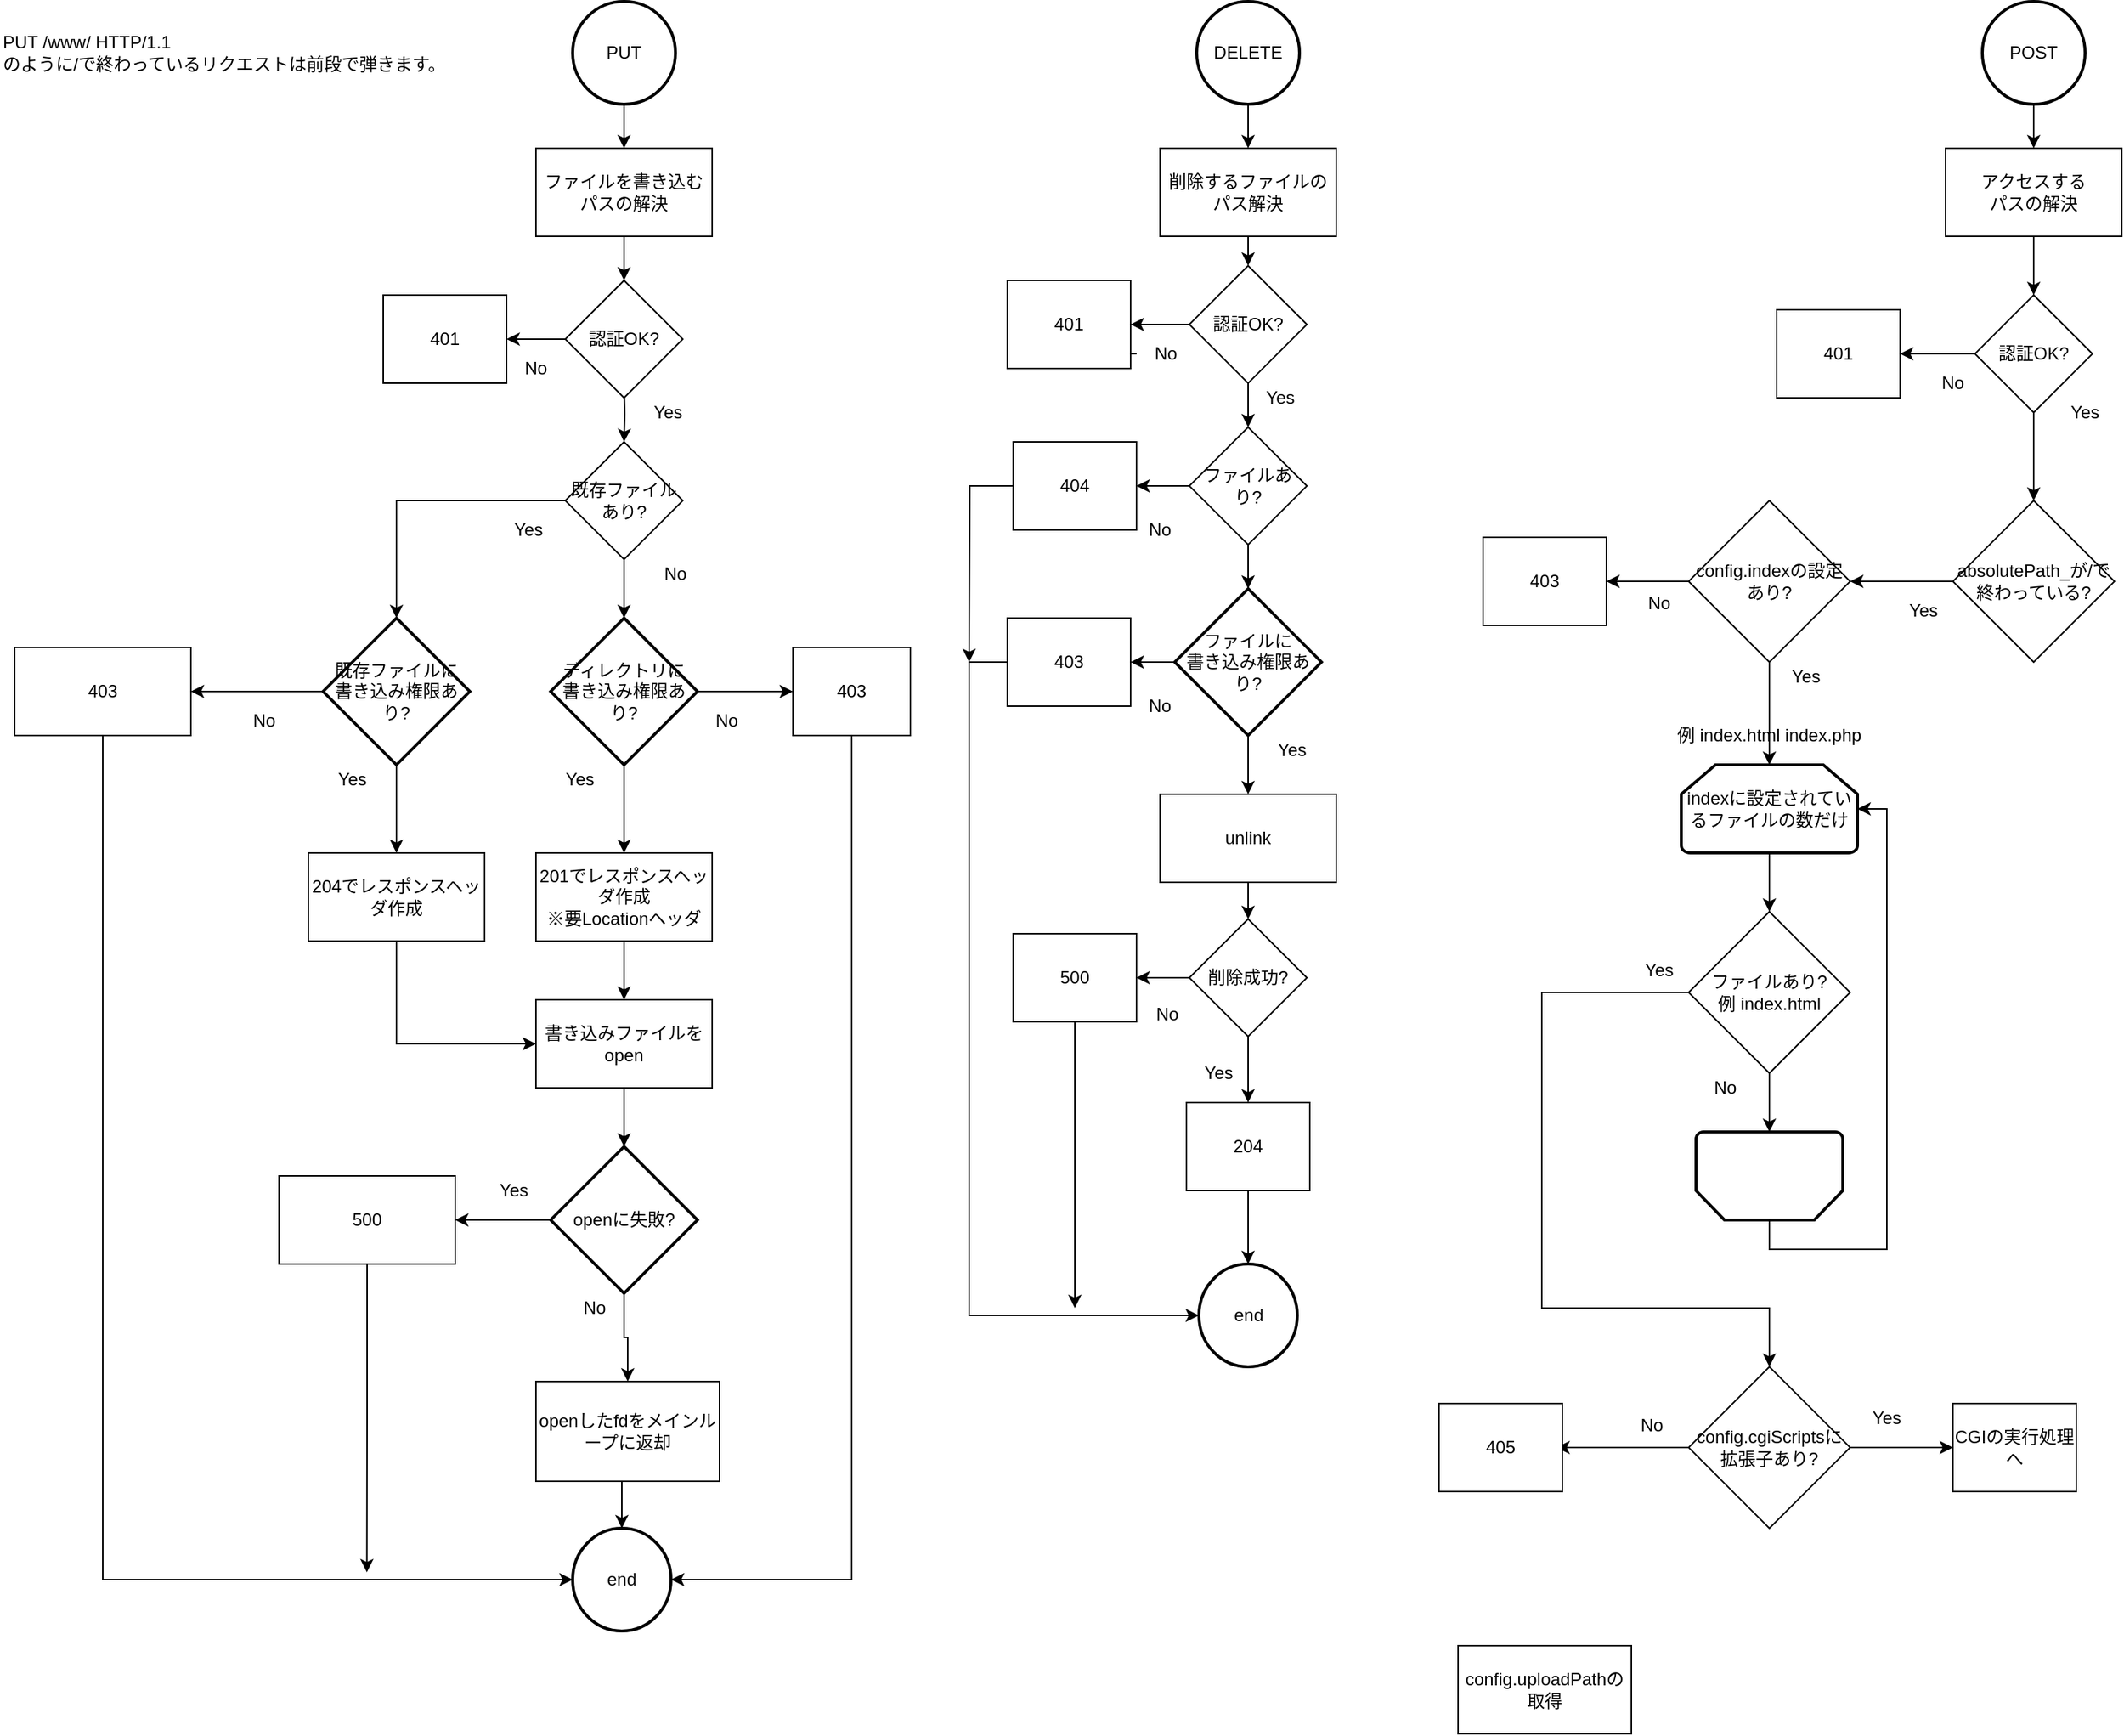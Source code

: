 <mxfile>
    <diagram id="eWRwJyF0dD2BdIuDrHBP" name="ページ1">
        <mxGraphModel dx="534" dy="732" grid="1" gridSize="10" guides="1" tooltips="1" connect="1" arrows="1" fold="1" page="1" pageScale="1" pageWidth="827" pageHeight="1169" math="0" shadow="0">
            <root>
                <mxCell id="0"/>
                <mxCell id="1" parent="0"/>
                <mxCell id="9" style="edgeStyle=orthogonalEdgeStyle;rounded=0;orthogonalLoop=1;jettySize=auto;html=1;exitX=0.5;exitY=1;exitDx=0;exitDy=0;exitPerimeter=0;entryX=0.5;entryY=0;entryDx=0;entryDy=0;" parent="1" source="3" target="4" edge="1">
                    <mxGeometry relative="1" as="geometry"/>
                </mxCell>
                <mxCell id="3" value="PUT" style="strokeWidth=2;html=1;shape=mxgraph.flowchart.start_2;whiteSpace=wrap;" parent="1" vertex="1">
                    <mxGeometry x="1270" y="10" width="70" height="70" as="geometry"/>
                </mxCell>
                <mxCell id="8" style="edgeStyle=orthogonalEdgeStyle;rounded=0;orthogonalLoop=1;jettySize=auto;html=1;exitX=0.5;exitY=1;exitDx=0;exitDy=0;entryX=0.5;entryY=0;entryDx=0;entryDy=0;" parent="1" target="5" edge="1">
                    <mxGeometry relative="1" as="geometry">
                        <mxPoint x="1305" y="270" as="sourcePoint"/>
                    </mxGeometry>
                </mxCell>
                <mxCell id="82" style="edgeStyle=orthogonalEdgeStyle;rounded=0;orthogonalLoop=1;jettySize=auto;html=1;exitX=0.5;exitY=1;exitDx=0;exitDy=0;entryX=0.5;entryY=0;entryDx=0;entryDy=0;" parent="1" source="4" target="81" edge="1">
                    <mxGeometry relative="1" as="geometry"/>
                </mxCell>
                <mxCell id="4" value="ファイルを書き込むパスの解決" style="rounded=0;whiteSpace=wrap;html=1;" parent="1" vertex="1">
                    <mxGeometry x="1245" y="110" width="120" height="60" as="geometry"/>
                </mxCell>
                <mxCell id="7" style="edgeStyle=orthogonalEdgeStyle;rounded=0;orthogonalLoop=1;jettySize=auto;html=1;exitX=0;exitY=0.5;exitDx=0;exitDy=0;" parent="1" source="5" target="6" edge="1">
                    <mxGeometry relative="1" as="geometry"/>
                </mxCell>
                <mxCell id="20" style="edgeStyle=orthogonalEdgeStyle;rounded=0;orthogonalLoop=1;jettySize=auto;html=1;exitX=0.5;exitY=1;exitDx=0;exitDy=0;entryX=0.5;entryY=0;entryDx=0;entryDy=0;" parent="1" source="5" edge="1">
                    <mxGeometry relative="1" as="geometry">
                        <mxPoint x="1305" y="430" as="targetPoint"/>
                    </mxGeometry>
                </mxCell>
                <mxCell id="5" value="既存ファイルあり?" style="rhombus;whiteSpace=wrap;html=1;" parent="1" vertex="1">
                    <mxGeometry x="1265" y="310" width="80" height="80" as="geometry"/>
                </mxCell>
                <mxCell id="13" style="edgeStyle=orthogonalEdgeStyle;rounded=0;orthogonalLoop=1;jettySize=auto;html=1;exitX=0;exitY=0.5;exitDx=0;exitDy=0;exitPerimeter=0;entryX=1;entryY=0.5;entryDx=0;entryDy=0;" parent="1" source="6" target="12" edge="1">
                    <mxGeometry relative="1" as="geometry"/>
                </mxCell>
                <mxCell id="18" style="edgeStyle=orthogonalEdgeStyle;rounded=0;orthogonalLoop=1;jettySize=auto;html=1;exitX=0.5;exitY=1;exitDx=0;exitDy=0;exitPerimeter=0;entryX=0.5;entryY=0;entryDx=0;entryDy=0;" parent="1" source="6" target="16" edge="1">
                    <mxGeometry relative="1" as="geometry"/>
                </mxCell>
                <mxCell id="6" value="既存ファイルに&lt;br&gt;書き込み権限あり?" style="strokeWidth=2;html=1;shape=mxgraph.flowchart.decision;whiteSpace=wrap;" parent="1" vertex="1">
                    <mxGeometry x="1100" y="430" width="100" height="100" as="geometry"/>
                </mxCell>
                <mxCell id="10" value="Yes" style="text;html=1;strokeColor=none;fillColor=none;align=center;verticalAlign=middle;whiteSpace=wrap;rounded=0;" parent="1" vertex="1">
                    <mxGeometry x="1220" y="360" width="40" height="20" as="geometry"/>
                </mxCell>
                <mxCell id="11" value="No" style="text;html=1;strokeColor=none;fillColor=none;align=center;verticalAlign=middle;whiteSpace=wrap;rounded=0;" parent="1" vertex="1">
                    <mxGeometry x="1040" y="490" width="40" height="20" as="geometry"/>
                </mxCell>
                <mxCell id="38" style="edgeStyle=orthogonalEdgeStyle;rounded=0;orthogonalLoop=1;jettySize=auto;html=1;exitX=0.5;exitY=1;exitDx=0;exitDy=0;entryX=0;entryY=0.5;entryDx=0;entryDy=0;entryPerimeter=0;" parent="1" source="12" target="34" edge="1">
                    <mxGeometry relative="1" as="geometry"/>
                </mxCell>
                <mxCell id="12" value="403" style="rounded=0;whiteSpace=wrap;html=1;" parent="1" vertex="1">
                    <mxGeometry x="890" y="450" width="120" height="60" as="geometry"/>
                </mxCell>
                <mxCell id="14" value="Yes" style="text;html=1;strokeColor=none;fillColor=none;align=center;verticalAlign=middle;whiteSpace=wrap;rounded=0;" parent="1" vertex="1">
                    <mxGeometry x="1100" y="530" width="40" height="20" as="geometry"/>
                </mxCell>
                <mxCell id="15" value="No" style="text;html=1;strokeColor=none;fillColor=none;align=center;verticalAlign=middle;whiteSpace=wrap;rounded=0;" parent="1" vertex="1">
                    <mxGeometry x="1320" y="390" width="40" height="20" as="geometry"/>
                </mxCell>
                <mxCell id="31" style="edgeStyle=orthogonalEdgeStyle;rounded=0;orthogonalLoop=1;jettySize=auto;html=1;exitX=0.5;exitY=1;exitDx=0;exitDy=0;entryX=0;entryY=0.5;entryDx=0;entryDy=0;" parent="1" source="16" target="29" edge="1">
                    <mxGeometry relative="1" as="geometry"/>
                </mxCell>
                <mxCell id="16" value="204でレスポンスヘッダ作成" style="rounded=0;whiteSpace=wrap;html=1;" parent="1" vertex="1">
                    <mxGeometry x="1090" y="590" width="120" height="60" as="geometry"/>
                </mxCell>
                <mxCell id="23" style="edgeStyle=orthogonalEdgeStyle;rounded=0;orthogonalLoop=1;jettySize=auto;html=1;exitX=1;exitY=0.5;exitDx=0;exitDy=0;exitPerimeter=0;entryX=0;entryY=0.5;entryDx=0;entryDy=0;" parent="1" source="21" target="22" edge="1">
                    <mxGeometry relative="1" as="geometry"/>
                </mxCell>
                <mxCell id="28" style="edgeStyle=orthogonalEdgeStyle;rounded=0;orthogonalLoop=1;jettySize=auto;html=1;exitX=0.5;exitY=1;exitDx=0;exitDy=0;exitPerimeter=0;entryX=0.5;entryY=0;entryDx=0;entryDy=0;" parent="1" source="21" target="26" edge="1">
                    <mxGeometry relative="1" as="geometry"/>
                </mxCell>
                <mxCell id="21" value="ディレクトリに&lt;br&gt;書き込み権限あり?" style="strokeWidth=2;html=1;shape=mxgraph.flowchart.decision;whiteSpace=wrap;" parent="1" vertex="1">
                    <mxGeometry x="1255" y="430" width="100" height="100" as="geometry"/>
                </mxCell>
                <mxCell id="39" style="edgeStyle=orthogonalEdgeStyle;rounded=0;orthogonalLoop=1;jettySize=auto;html=1;exitX=0.5;exitY=1;exitDx=0;exitDy=0;entryX=1;entryY=0.5;entryDx=0;entryDy=0;entryPerimeter=0;" parent="1" source="22" target="34" edge="1">
                    <mxGeometry relative="1" as="geometry"/>
                </mxCell>
                <mxCell id="22" value="403" style="rounded=0;whiteSpace=wrap;html=1;" parent="1" vertex="1">
                    <mxGeometry x="1420" y="450" width="80" height="60" as="geometry"/>
                </mxCell>
                <mxCell id="24" value="No" style="text;html=1;strokeColor=none;fillColor=none;align=center;verticalAlign=middle;whiteSpace=wrap;rounded=0;" parent="1" vertex="1">
                    <mxGeometry x="1355" y="490" width="40" height="20" as="geometry"/>
                </mxCell>
                <mxCell id="25" value="Yes" style="text;html=1;strokeColor=none;fillColor=none;align=center;verticalAlign=middle;whiteSpace=wrap;rounded=0;" parent="1" vertex="1">
                    <mxGeometry x="1255" y="530" width="40" height="20" as="geometry"/>
                </mxCell>
                <mxCell id="30" style="edgeStyle=orthogonalEdgeStyle;rounded=0;orthogonalLoop=1;jettySize=auto;html=1;exitX=0.5;exitY=1;exitDx=0;exitDy=0;entryX=0.5;entryY=0;entryDx=0;entryDy=0;" parent="1" source="26" target="29" edge="1">
                    <mxGeometry relative="1" as="geometry"/>
                </mxCell>
                <mxCell id="26" value="201でレスポンスヘッダ作成&lt;br&gt;※要Locationヘッダ" style="rounded=0;whiteSpace=wrap;html=1;" parent="1" vertex="1">
                    <mxGeometry x="1245" y="590" width="120" height="60" as="geometry"/>
                </mxCell>
                <mxCell id="41" style="edgeStyle=orthogonalEdgeStyle;rounded=0;orthogonalLoop=1;jettySize=auto;html=1;exitX=0.5;exitY=1;exitDx=0;exitDy=0;entryX=0.5;entryY=0;entryDx=0;entryDy=0;entryPerimeter=0;" parent="1" source="29" target="40" edge="1">
                    <mxGeometry relative="1" as="geometry"/>
                </mxCell>
                <mxCell id="29" value="書き込みファイルをopen" style="rounded=0;whiteSpace=wrap;html=1;" parent="1" vertex="1">
                    <mxGeometry x="1245" y="690" width="120" height="60" as="geometry"/>
                </mxCell>
                <mxCell id="37" style="edgeStyle=orthogonalEdgeStyle;rounded=0;orthogonalLoop=1;jettySize=auto;html=1;exitX=0.5;exitY=1;exitDx=0;exitDy=0;entryX=0.5;entryY=0;entryDx=0;entryDy=0;entryPerimeter=0;" parent="1" source="32" target="34" edge="1">
                    <mxGeometry relative="1" as="geometry"/>
                </mxCell>
                <mxCell id="32" value="openしたfdをメインループに返却" style="rounded=0;whiteSpace=wrap;html=1;" parent="1" vertex="1">
                    <mxGeometry x="1245" y="950" width="125" height="68" as="geometry"/>
                </mxCell>
                <mxCell id="34" value="end" style="strokeWidth=2;html=1;shape=mxgraph.flowchart.start_2;whiteSpace=wrap;" parent="1" vertex="1">
                    <mxGeometry x="1270" y="1050" width="67" height="70" as="geometry"/>
                </mxCell>
                <mxCell id="44" style="edgeStyle=orthogonalEdgeStyle;rounded=0;orthogonalLoop=1;jettySize=auto;html=1;exitX=0;exitY=0.5;exitDx=0;exitDy=0;exitPerimeter=0;entryX=1;entryY=0.5;entryDx=0;entryDy=0;" parent="1" source="40" target="43" edge="1">
                    <mxGeometry relative="1" as="geometry"/>
                </mxCell>
                <mxCell id="46" style="edgeStyle=orthogonalEdgeStyle;rounded=0;orthogonalLoop=1;jettySize=auto;html=1;exitX=0.5;exitY=1;exitDx=0;exitDy=0;exitPerimeter=0;entryX=0.5;entryY=0;entryDx=0;entryDy=0;" parent="1" source="40" target="32" edge="1">
                    <mxGeometry relative="1" as="geometry"/>
                </mxCell>
                <mxCell id="40" value="openに失敗?" style="strokeWidth=2;html=1;shape=mxgraph.flowchart.decision;whiteSpace=wrap;" parent="1" vertex="1">
                    <mxGeometry x="1255" y="790" width="100" height="100" as="geometry"/>
                </mxCell>
                <mxCell id="42" value="Yes" style="text;html=1;strokeColor=none;fillColor=none;align=center;verticalAlign=middle;whiteSpace=wrap;rounded=0;" parent="1" vertex="1">
                    <mxGeometry x="1210" y="810" width="40" height="20" as="geometry"/>
                </mxCell>
                <mxCell id="45" style="edgeStyle=orthogonalEdgeStyle;rounded=0;orthogonalLoop=1;jettySize=auto;html=1;exitX=0.5;exitY=1;exitDx=0;exitDy=0;" parent="1" source="43" edge="1">
                    <mxGeometry relative="1" as="geometry">
                        <mxPoint x="1129.833" y="1080" as="targetPoint"/>
                    </mxGeometry>
                </mxCell>
                <mxCell id="43" value="500" style="rounded=0;whiteSpace=wrap;html=1;" parent="1" vertex="1">
                    <mxGeometry x="1070" y="810" width="120" height="60" as="geometry"/>
                </mxCell>
                <mxCell id="47" value="No" style="text;html=1;strokeColor=none;fillColor=none;align=center;verticalAlign=middle;whiteSpace=wrap;rounded=0;" parent="1" vertex="1">
                    <mxGeometry x="1265" y="890" width="40" height="20" as="geometry"/>
                </mxCell>
                <mxCell id="48" value="PUT /www/ HTTP/1.1&lt;br&gt;のように/で終わっているリクエストは前段で弾きます。" style="text;html=1;strokeColor=none;fillColor=none;align=left;verticalAlign=middle;whiteSpace=wrap;rounded=0;" parent="1" vertex="1">
                    <mxGeometry x="880" y="10" width="320" height="70" as="geometry"/>
                </mxCell>
                <mxCell id="51" style="edgeStyle=orthogonalEdgeStyle;rounded=0;orthogonalLoop=1;jettySize=auto;html=1;exitX=0.5;exitY=1;exitDx=0;exitDy=0;exitPerimeter=0;entryX=0.5;entryY=0;entryDx=0;entryDy=0;" parent="1" source="49" target="50" edge="1">
                    <mxGeometry relative="1" as="geometry"/>
                </mxCell>
                <mxCell id="49" value="DELETE" style="strokeWidth=2;html=1;shape=mxgraph.flowchart.start_2;whiteSpace=wrap;" parent="1" vertex="1">
                    <mxGeometry x="1695" y="10" width="70" height="70" as="geometry"/>
                </mxCell>
                <mxCell id="56" style="edgeStyle=orthogonalEdgeStyle;rounded=0;orthogonalLoop=1;jettySize=auto;html=1;exitX=0.5;exitY=1;exitDx=0;exitDy=0;entryX=0.5;entryY=0;entryDx=0;entryDy=0;" parent="1" target="52" edge="1">
                    <mxGeometry relative="1" as="geometry">
                        <mxPoint x="1730" y="270" as="sourcePoint"/>
                    </mxGeometry>
                </mxCell>
                <mxCell id="86" style="edgeStyle=orthogonalEdgeStyle;rounded=0;orthogonalLoop=1;jettySize=auto;html=1;exitX=0.5;exitY=1;exitDx=0;exitDy=0;entryX=0.5;entryY=0;entryDx=0;entryDy=0;" parent="1" source="50" target="84" edge="1">
                    <mxGeometry relative="1" as="geometry"/>
                </mxCell>
                <mxCell id="50" value="削除するファイルのパス解決" style="rounded=0;whiteSpace=wrap;html=1;" parent="1" vertex="1">
                    <mxGeometry x="1670" y="110" width="120" height="60" as="geometry"/>
                </mxCell>
                <mxCell id="55" style="edgeStyle=orthogonalEdgeStyle;rounded=0;orthogonalLoop=1;jettySize=auto;html=1;exitX=0;exitY=0.5;exitDx=0;exitDy=0;entryX=1;entryY=0.5;entryDx=0;entryDy=0;" parent="1" source="52" target="54" edge="1">
                    <mxGeometry relative="1" as="geometry"/>
                </mxCell>
                <mxCell id="61" style="edgeStyle=orthogonalEdgeStyle;rounded=0;orthogonalLoop=1;jettySize=auto;html=1;exitX=0.5;exitY=1;exitDx=0;exitDy=0;entryX=0.5;entryY=0;entryDx=0;entryDy=0;entryPerimeter=0;" parent="1" source="52" target="57" edge="1">
                    <mxGeometry relative="1" as="geometry"/>
                </mxCell>
                <mxCell id="52" value="ファイルあり?" style="rhombus;whiteSpace=wrap;html=1;" parent="1" vertex="1">
                    <mxGeometry x="1690" y="300" width="80" height="80" as="geometry"/>
                </mxCell>
                <mxCell id="53" value="No" style="text;html=1;strokeColor=none;fillColor=none;align=center;verticalAlign=middle;whiteSpace=wrap;rounded=0;" parent="1" vertex="1">
                    <mxGeometry x="1650" y="360" width="40" height="20" as="geometry"/>
                </mxCell>
                <mxCell id="80" style="edgeStyle=orthogonalEdgeStyle;rounded=0;orthogonalLoop=1;jettySize=auto;html=1;exitX=0;exitY=0.5;exitDx=0;exitDy=0;" parent="1" source="54" edge="1">
                    <mxGeometry relative="1" as="geometry">
                        <mxPoint x="1540" y="460" as="targetPoint"/>
                    </mxGeometry>
                </mxCell>
                <mxCell id="54" value="404" style="rounded=0;whiteSpace=wrap;html=1;" parent="1" vertex="1">
                    <mxGeometry x="1570" y="310" width="84" height="60" as="geometry"/>
                </mxCell>
                <mxCell id="60" style="edgeStyle=orthogonalEdgeStyle;rounded=0;orthogonalLoop=1;jettySize=auto;html=1;exitX=0;exitY=0.5;exitDx=0;exitDy=0;exitPerimeter=0;entryX=1;entryY=0.5;entryDx=0;entryDy=0;" parent="1" source="57" target="59" edge="1">
                    <mxGeometry relative="1" as="geometry"/>
                </mxCell>
                <mxCell id="63" style="edgeStyle=orthogonalEdgeStyle;rounded=0;orthogonalLoop=1;jettySize=auto;html=1;exitX=0.5;exitY=1;exitDx=0;exitDy=0;exitPerimeter=0;entryX=0.5;entryY=0;entryDx=0;entryDy=0;" parent="1" source="57" target="62" edge="1">
                    <mxGeometry relative="1" as="geometry"/>
                </mxCell>
                <mxCell id="57" value="ファイルに&lt;br&gt;書き込み権限あり?" style="strokeWidth=2;html=1;shape=mxgraph.flowchart.decision;whiteSpace=wrap;" parent="1" vertex="1">
                    <mxGeometry x="1680" y="410" width="100" height="100" as="geometry"/>
                </mxCell>
                <mxCell id="58" value="No" style="text;html=1;strokeColor=none;fillColor=none;align=center;verticalAlign=middle;whiteSpace=wrap;rounded=0;" parent="1" vertex="1">
                    <mxGeometry x="1650" y="480" width="40" height="20" as="geometry"/>
                </mxCell>
                <mxCell id="77" style="edgeStyle=orthogonalEdgeStyle;rounded=0;orthogonalLoop=1;jettySize=auto;html=1;exitX=0;exitY=0.5;exitDx=0;exitDy=0;entryX=0;entryY=0.5;entryDx=0;entryDy=0;entryPerimeter=0;" parent="1" source="59" target="76" edge="1">
                    <mxGeometry relative="1" as="geometry">
                        <Array as="points">
                            <mxPoint x="1540" y="460"/>
                            <mxPoint x="1540" y="905"/>
                        </Array>
                    </mxGeometry>
                </mxCell>
                <mxCell id="59" value="403" style="rounded=0;whiteSpace=wrap;html=1;" parent="1" vertex="1">
                    <mxGeometry x="1566" y="430" width="84" height="60" as="geometry"/>
                </mxCell>
                <mxCell id="71" style="edgeStyle=orthogonalEdgeStyle;rounded=0;orthogonalLoop=1;jettySize=auto;html=1;exitX=0.5;exitY=1;exitDx=0;exitDy=0;entryX=0.5;entryY=0;entryDx=0;entryDy=0;" parent="1" source="62" target="64" edge="1">
                    <mxGeometry relative="1" as="geometry"/>
                </mxCell>
                <mxCell id="62" value="unlink" style="rounded=0;whiteSpace=wrap;html=1;" parent="1" vertex="1">
                    <mxGeometry x="1670" y="550" width="120" height="60" as="geometry"/>
                </mxCell>
                <mxCell id="73" style="edgeStyle=orthogonalEdgeStyle;rounded=0;orthogonalLoop=1;jettySize=auto;html=1;exitX=0.5;exitY=1;exitDx=0;exitDy=0;entryX=0.5;entryY=0;entryDx=0;entryDy=0;" parent="1" source="64" target="72" edge="1">
                    <mxGeometry relative="1" as="geometry"/>
                </mxCell>
                <mxCell id="75" style="edgeStyle=orthogonalEdgeStyle;rounded=0;orthogonalLoop=1;jettySize=auto;html=1;exitX=0;exitY=0.5;exitDx=0;exitDy=0;entryX=1;entryY=0.5;entryDx=0;entryDy=0;" parent="1" source="64" target="67" edge="1">
                    <mxGeometry relative="1" as="geometry"/>
                </mxCell>
                <mxCell id="64" value="削除成功?" style="rhombus;whiteSpace=wrap;html=1;" parent="1" vertex="1">
                    <mxGeometry x="1690" y="635" width="80" height="80" as="geometry"/>
                </mxCell>
                <mxCell id="65" value="Yes" style="text;html=1;strokeColor=none;fillColor=none;align=center;verticalAlign=middle;whiteSpace=wrap;rounded=0;" parent="1" vertex="1">
                    <mxGeometry x="1690" y="730" width="40" height="20" as="geometry"/>
                </mxCell>
                <mxCell id="66" value="No" style="text;html=1;strokeColor=none;fillColor=none;align=center;verticalAlign=middle;whiteSpace=wrap;rounded=0;" parent="1" vertex="1">
                    <mxGeometry x="1655" y="690" width="40" height="20" as="geometry"/>
                </mxCell>
                <mxCell id="78" style="edgeStyle=orthogonalEdgeStyle;rounded=0;orthogonalLoop=1;jettySize=auto;html=1;exitX=0.5;exitY=1;exitDx=0;exitDy=0;" parent="1" source="67" edge="1">
                    <mxGeometry relative="1" as="geometry">
                        <mxPoint x="1612" y="900" as="targetPoint"/>
                    </mxGeometry>
                </mxCell>
                <mxCell id="67" value="500" style="rounded=0;whiteSpace=wrap;html=1;" parent="1" vertex="1">
                    <mxGeometry x="1570" y="645" width="84" height="60" as="geometry"/>
                </mxCell>
                <mxCell id="79" style="edgeStyle=orthogonalEdgeStyle;rounded=0;orthogonalLoop=1;jettySize=auto;html=1;exitX=0.5;exitY=1;exitDx=0;exitDy=0;entryX=0.5;entryY=0;entryDx=0;entryDy=0;entryPerimeter=0;" parent="1" source="72" target="76" edge="1">
                    <mxGeometry relative="1" as="geometry"/>
                </mxCell>
                <mxCell id="72" value="204" style="rounded=0;whiteSpace=wrap;html=1;" parent="1" vertex="1">
                    <mxGeometry x="1688" y="760" width="84" height="60" as="geometry"/>
                </mxCell>
                <mxCell id="76" value="end" style="strokeWidth=2;html=1;shape=mxgraph.flowchart.start_2;whiteSpace=wrap;" parent="1" vertex="1">
                    <mxGeometry x="1696.5" y="870" width="67" height="70" as="geometry"/>
                </mxCell>
                <mxCell id="93" style="edgeStyle=orthogonalEdgeStyle;rounded=0;orthogonalLoop=1;jettySize=auto;html=1;exitX=0;exitY=0.5;exitDx=0;exitDy=0;entryX=1;entryY=0.5;entryDx=0;entryDy=0;" parent="1" source="81" target="92" edge="1">
                    <mxGeometry relative="1" as="geometry"/>
                </mxCell>
                <mxCell id="81" value="認証OK?" style="rhombus;whiteSpace=wrap;html=1;" parent="1" vertex="1">
                    <mxGeometry x="1265" y="200" width="80" height="80" as="geometry"/>
                </mxCell>
                <mxCell id="83" value="Yes" style="text;html=1;strokeColor=none;fillColor=none;align=center;verticalAlign=middle;whiteSpace=wrap;rounded=0;" parent="1" vertex="1">
                    <mxGeometry x="1315" y="280" width="40" height="20" as="geometry"/>
                </mxCell>
                <mxCell id="91" style="edgeStyle=orthogonalEdgeStyle;rounded=0;orthogonalLoop=1;jettySize=auto;html=1;exitX=0;exitY=0.5;exitDx=0;exitDy=0;entryX=1;entryY=0.5;entryDx=0;entryDy=0;" parent="1" source="84" target="90" edge="1">
                    <mxGeometry relative="1" as="geometry"/>
                </mxCell>
                <mxCell id="84" value="認証OK?" style="rhombus;whiteSpace=wrap;html=1;" parent="1" vertex="1">
                    <mxGeometry x="1690" y="190" width="80" height="80" as="geometry"/>
                </mxCell>
                <mxCell id="87" value="Yes" style="text;html=1;strokeColor=none;fillColor=none;align=center;verticalAlign=middle;whiteSpace=wrap;rounded=0;" parent="1" vertex="1">
                    <mxGeometry x="1732" y="270" width="40" height="20" as="geometry"/>
                </mxCell>
                <mxCell id="88" value="No" style="text;html=1;strokeColor=none;fillColor=none;align=center;verticalAlign=middle;whiteSpace=wrap;rounded=0;" parent="1" vertex="1">
                    <mxGeometry x="1225" y="250" width="40" height="20" as="geometry"/>
                </mxCell>
                <mxCell id="107" value="" style="edgeStyle=orthogonalEdgeStyle;rounded=0;orthogonalLoop=1;jettySize=auto;html=1;" edge="1" parent="1" source="89" target="90">
                    <mxGeometry relative="1" as="geometry"/>
                </mxCell>
                <mxCell id="89" value="No" style="text;html=1;strokeColor=none;fillColor=none;align=center;verticalAlign=middle;whiteSpace=wrap;rounded=0;" parent="1" vertex="1">
                    <mxGeometry x="1654" y="240" width="40" height="20" as="geometry"/>
                </mxCell>
                <mxCell id="90" value="401" style="rounded=0;whiteSpace=wrap;html=1;" parent="1" vertex="1">
                    <mxGeometry x="1566" y="200" width="84" height="60" as="geometry"/>
                </mxCell>
                <mxCell id="92" value="401" style="rounded=0;whiteSpace=wrap;html=1;" parent="1" vertex="1">
                    <mxGeometry x="1141" y="210" width="84" height="60" as="geometry"/>
                </mxCell>
                <mxCell id="97" style="edgeStyle=orthogonalEdgeStyle;rounded=0;orthogonalLoop=1;jettySize=auto;html=1;exitX=0.5;exitY=1;exitDx=0;exitDy=0;exitPerimeter=0;" edge="1" parent="1" source="94">
                    <mxGeometry relative="1" as="geometry">
                        <mxPoint x="2265" y="110" as="targetPoint"/>
                    </mxGeometry>
                </mxCell>
                <mxCell id="94" value="POST" style="strokeWidth=2;html=1;shape=mxgraph.flowchart.start_2;whiteSpace=wrap;" vertex="1" parent="1">
                    <mxGeometry x="2230" y="10" width="70" height="70" as="geometry"/>
                </mxCell>
                <mxCell id="115" style="edgeStyle=orthogonalEdgeStyle;rounded=0;orthogonalLoop=1;jettySize=auto;html=1;exitX=0;exitY=0.5;exitDx=0;exitDy=0;entryX=1;entryY=0.5;entryDx=0;entryDy=0;" edge="1" parent="1" source="96" target="113">
                    <mxGeometry relative="1" as="geometry"/>
                </mxCell>
                <mxCell id="96" value="absolutePath_が/で終わっている?" style="rhombus;whiteSpace=wrap;html=1;" vertex="1" parent="1">
                    <mxGeometry x="2210" y="350" width="110" height="110" as="geometry"/>
                </mxCell>
                <mxCell id="98" value="Yes" style="text;html=1;strokeColor=none;fillColor=none;align=center;verticalAlign=middle;whiteSpace=wrap;rounded=0;" vertex="1" parent="1">
                    <mxGeometry x="2170" y="415" width="40" height="20" as="geometry"/>
                </mxCell>
                <mxCell id="100" value="config.uploadPathの取得" style="rounded=0;whiteSpace=wrap;html=1;" vertex="1" parent="1">
                    <mxGeometry x="1873" y="1130" width="118" height="60" as="geometry"/>
                </mxCell>
                <mxCell id="104" style="edgeStyle=orthogonalEdgeStyle;rounded=0;orthogonalLoop=1;jettySize=auto;html=1;exitX=0.5;exitY=1;exitDx=0;exitDy=0;entryX=0.5;entryY=0;entryDx=0;entryDy=0;" edge="1" parent="1" source="102" target="103">
                    <mxGeometry relative="1" as="geometry"/>
                </mxCell>
                <mxCell id="102" value="アクセスする&lt;br&gt;パスの解決" style="rounded=0;whiteSpace=wrap;html=1;" vertex="1" parent="1">
                    <mxGeometry x="2205" y="110" width="120" height="60" as="geometry"/>
                </mxCell>
                <mxCell id="109" style="edgeStyle=orthogonalEdgeStyle;rounded=0;orthogonalLoop=1;jettySize=auto;html=1;exitX=0;exitY=0.5;exitDx=0;exitDy=0;entryX=1;entryY=0.5;entryDx=0;entryDy=0;" edge="1" parent="1" source="103" target="108">
                    <mxGeometry relative="1" as="geometry"/>
                </mxCell>
                <mxCell id="110" style="edgeStyle=orthogonalEdgeStyle;rounded=0;orthogonalLoop=1;jettySize=auto;html=1;exitX=0.5;exitY=1;exitDx=0;exitDy=0;entryX=0.5;entryY=0;entryDx=0;entryDy=0;" edge="1" parent="1" source="103" target="96">
                    <mxGeometry relative="1" as="geometry"/>
                </mxCell>
                <mxCell id="103" value="認証OK?" style="rhombus;whiteSpace=wrap;html=1;" vertex="1" parent="1">
                    <mxGeometry x="2225" y="210" width="80" height="80" as="geometry"/>
                </mxCell>
                <mxCell id="105" value="Yes" style="text;html=1;strokeColor=none;fillColor=none;align=center;verticalAlign=middle;whiteSpace=wrap;rounded=0;" vertex="1" parent="1">
                    <mxGeometry x="2280" y="280" width="40" height="20" as="geometry"/>
                </mxCell>
                <mxCell id="106" value="No" style="text;html=1;strokeColor=none;fillColor=none;align=center;verticalAlign=middle;whiteSpace=wrap;rounded=0;" vertex="1" parent="1">
                    <mxGeometry x="2190" y="260" width="40" height="20" as="geometry"/>
                </mxCell>
                <mxCell id="108" value="401" style="rounded=0;whiteSpace=wrap;html=1;" vertex="1" parent="1">
                    <mxGeometry x="2090" y="220" width="84" height="60" as="geometry"/>
                </mxCell>
                <mxCell id="128" style="edgeStyle=orthogonalEdgeStyle;rounded=0;orthogonalLoop=1;jettySize=auto;html=1;exitX=0;exitY=0.5;exitDx=0;exitDy=0;entryX=0.5;entryY=0;entryDx=0;entryDy=0;" edge="1" parent="1" source="111" target="129">
                    <mxGeometry relative="1" as="geometry">
                        <Array as="points">
                            <mxPoint x="1930" y="685"/>
                            <mxPoint x="1930" y="900"/>
                            <mxPoint x="2085" y="900"/>
                        </Array>
                    </mxGeometry>
                </mxCell>
                <mxCell id="139" style="edgeStyle=orthogonalEdgeStyle;rounded=0;orthogonalLoop=1;jettySize=auto;html=1;exitX=0.5;exitY=1;exitDx=0;exitDy=0;entryX=0.5;entryY=1;entryDx=0;entryDy=0;entryPerimeter=0;" edge="1" parent="1" source="111" target="138">
                    <mxGeometry relative="1" as="geometry"/>
                </mxCell>
                <mxCell id="111" value="ファイルあり?&lt;br&gt;例 index.html" style="rhombus;whiteSpace=wrap;html=1;" vertex="1" parent="1">
                    <mxGeometry x="2030" y="630" width="110" height="110" as="geometry"/>
                </mxCell>
                <mxCell id="119" style="edgeStyle=orthogonalEdgeStyle;rounded=0;orthogonalLoop=1;jettySize=auto;html=1;exitX=0;exitY=0.5;exitDx=0;exitDy=0;entryX=1;entryY=0.5;entryDx=0;entryDy=0;" edge="1" parent="1" source="113" target="116">
                    <mxGeometry relative="1" as="geometry"/>
                </mxCell>
                <mxCell id="123" style="edgeStyle=orthogonalEdgeStyle;rounded=0;orthogonalLoop=1;jettySize=auto;html=1;exitX=0.5;exitY=1;exitDx=0;exitDy=0;" edge="1" parent="1" source="113">
                    <mxGeometry relative="1" as="geometry">
                        <mxPoint x="2085" y="530" as="targetPoint"/>
                    </mxGeometry>
                </mxCell>
                <mxCell id="113" value="config.indexの設定あり?" style="rhombus;whiteSpace=wrap;html=1;" vertex="1" parent="1">
                    <mxGeometry x="2030" y="350" width="110" height="110" as="geometry"/>
                </mxCell>
                <mxCell id="116" value="403" style="rounded=0;whiteSpace=wrap;html=1;" vertex="1" parent="1">
                    <mxGeometry x="1890" y="375" width="84" height="60" as="geometry"/>
                </mxCell>
                <mxCell id="118" value="No" style="text;html=1;strokeColor=none;fillColor=none;align=center;verticalAlign=middle;whiteSpace=wrap;rounded=0;" vertex="1" parent="1">
                    <mxGeometry x="1990" y="410" width="40" height="20" as="geometry"/>
                </mxCell>
                <mxCell id="121" value="Yes" style="text;html=1;strokeColor=none;fillColor=none;align=center;verticalAlign=middle;whiteSpace=wrap;rounded=0;" vertex="1" parent="1">
                    <mxGeometry x="2090" y="460" width="40" height="20" as="geometry"/>
                </mxCell>
                <mxCell id="122" value="Yes" style="text;html=1;strokeColor=none;fillColor=none;align=center;verticalAlign=middle;whiteSpace=wrap;rounded=0;" vertex="1" parent="1">
                    <mxGeometry x="1740" y="510" width="40" height="20" as="geometry"/>
                </mxCell>
                <mxCell id="125" style="edgeStyle=orthogonalEdgeStyle;rounded=0;orthogonalLoop=1;jettySize=auto;html=1;exitX=0.5;exitY=1;exitDx=0;exitDy=0;exitPerimeter=0;" edge="1" parent="1" source="124" target="111">
                    <mxGeometry relative="1" as="geometry"/>
                </mxCell>
                <mxCell id="124" value="indexに設定されているファイルの数だけ" style="strokeWidth=2;html=1;shape=mxgraph.flowchart.loop_limit;whiteSpace=wrap;" vertex="1" parent="1">
                    <mxGeometry x="2025" y="530" width="120" height="60" as="geometry"/>
                </mxCell>
                <mxCell id="126" value="例 index.html index.php" style="text;html=1;strokeColor=none;fillColor=none;align=center;verticalAlign=middle;whiteSpace=wrap;rounded=0;" vertex="1" parent="1">
                    <mxGeometry x="1995" y="500" width="180" height="20" as="geometry"/>
                </mxCell>
                <mxCell id="127" value="No" style="text;html=1;strokeColor=none;fillColor=none;align=center;verticalAlign=middle;whiteSpace=wrap;rounded=0;" vertex="1" parent="1">
                    <mxGeometry x="2035" y="740" width="40" height="20" as="geometry"/>
                </mxCell>
                <mxCell id="132" style="edgeStyle=orthogonalEdgeStyle;rounded=0;orthogonalLoop=1;jettySize=auto;html=1;exitX=0;exitY=0.5;exitDx=0;exitDy=0;" edge="1" parent="1" source="129">
                    <mxGeometry relative="1" as="geometry">
                        <mxPoint x="1940" y="995" as="targetPoint"/>
                    </mxGeometry>
                </mxCell>
                <mxCell id="137" style="edgeStyle=orthogonalEdgeStyle;rounded=0;orthogonalLoop=1;jettySize=auto;html=1;exitX=1;exitY=0.5;exitDx=0;exitDy=0;entryX=0;entryY=0.5;entryDx=0;entryDy=0;" edge="1" parent="1" source="129" target="135">
                    <mxGeometry relative="1" as="geometry"/>
                </mxCell>
                <mxCell id="129" value="config.cgiScriptsに拡張子あり?" style="rhombus;whiteSpace=wrap;html=1;" vertex="1" parent="1">
                    <mxGeometry x="2030" y="940" width="110" height="110" as="geometry"/>
                </mxCell>
                <mxCell id="131" value="No" style="text;html=1;strokeColor=none;fillColor=none;align=center;verticalAlign=middle;whiteSpace=wrap;rounded=0;" vertex="1" parent="1">
                    <mxGeometry x="1985" y="970" width="40" height="20" as="geometry"/>
                </mxCell>
                <mxCell id="133" value="405" style="rounded=0;whiteSpace=wrap;html=1;" vertex="1" parent="1">
                    <mxGeometry x="1860" y="965" width="84" height="60" as="geometry"/>
                </mxCell>
                <mxCell id="134" value="Yes" style="text;html=1;strokeColor=none;fillColor=none;align=center;verticalAlign=middle;whiteSpace=wrap;rounded=0;" vertex="1" parent="1">
                    <mxGeometry x="2145" y="965" width="40" height="20" as="geometry"/>
                </mxCell>
                <mxCell id="135" value="CGIの実行処理へ" style="rounded=0;whiteSpace=wrap;html=1;" vertex="1" parent="1">
                    <mxGeometry x="2210" y="965" width="84" height="60" as="geometry"/>
                </mxCell>
                <mxCell id="140" style="edgeStyle=orthogonalEdgeStyle;rounded=0;orthogonalLoop=1;jettySize=auto;html=1;exitX=0.5;exitY=0;exitDx=0;exitDy=0;exitPerimeter=0;entryX=1;entryY=0.5;entryDx=0;entryDy=0;entryPerimeter=0;" edge="1" parent="1" source="138" target="124">
                    <mxGeometry relative="1" as="geometry">
                        <Array as="points">
                            <mxPoint x="2085" y="860"/>
                            <mxPoint x="2165" y="860"/>
                            <mxPoint x="2165" y="560"/>
                        </Array>
                    </mxGeometry>
                </mxCell>
                <mxCell id="138" value="" style="strokeWidth=2;html=1;shape=mxgraph.flowchart.loop_limit;whiteSpace=wrap;rotation=-180;" vertex="1" parent="1">
                    <mxGeometry x="2035" y="780" width="100" height="60" as="geometry"/>
                </mxCell>
                <mxCell id="141" value="Yes" style="text;html=1;strokeColor=none;fillColor=none;align=center;verticalAlign=middle;whiteSpace=wrap;rounded=0;" vertex="1" parent="1">
                    <mxGeometry x="1990" y="660" width="40" height="20" as="geometry"/>
                </mxCell>
            </root>
        </mxGraphModel>
    </diagram>
</mxfile>